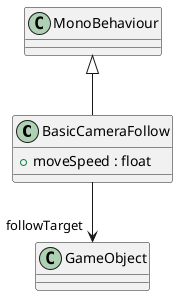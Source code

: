 @startuml
class BasicCameraFollow {
    + moveSpeed : float
}
MonoBehaviour <|-- BasicCameraFollow
BasicCameraFollow --> "followTarget" GameObject
@enduml
